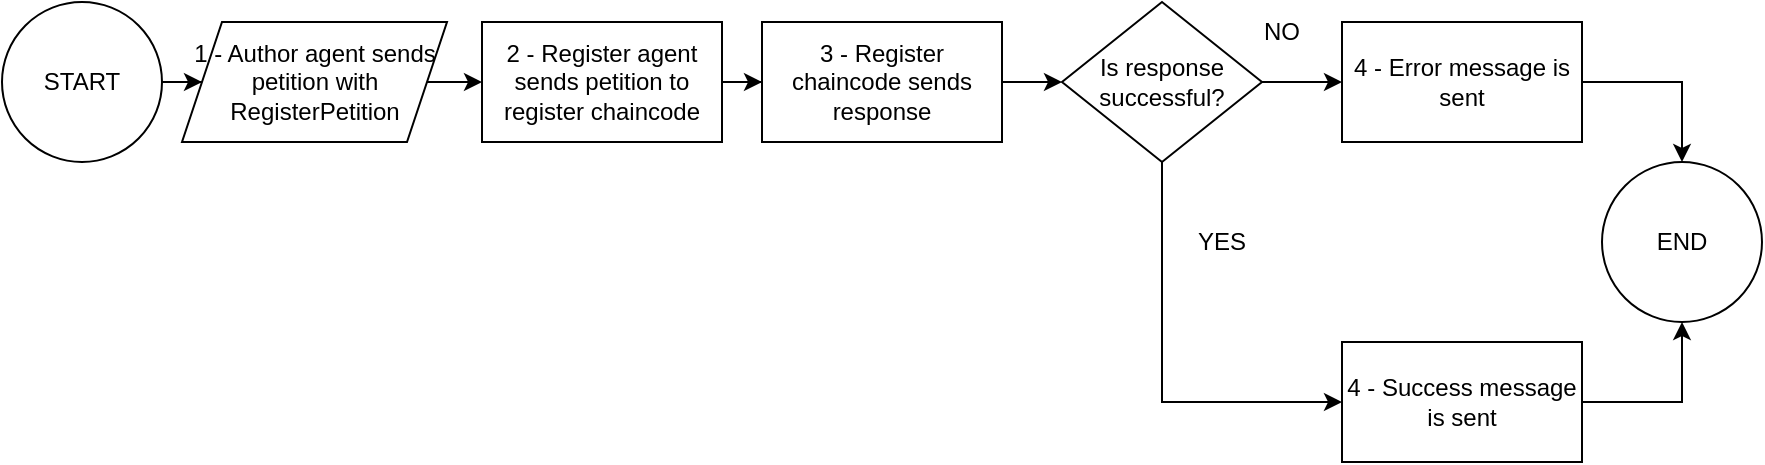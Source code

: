 <mxfile version="20.8.5" type="device"><diagram id="qTj_2lnPYw0TuUJodjDH" name="Página-1"><mxGraphModel dx="794" dy="683" grid="1" gridSize="10" guides="1" tooltips="1" connect="1" arrows="1" fold="1" page="1" pageScale="1" pageWidth="1169" pageHeight="827" math="0" shadow="0"><root><mxCell id="0"/><mxCell id="1" parent="0"/><mxCell id="BZ1KU8LNCJj4OqcyOwoE-4" style="edgeStyle=orthogonalEdgeStyle;rounded=0;orthogonalLoop=1;jettySize=auto;html=1;exitX=1;exitY=0.5;exitDx=0;exitDy=0;" parent="1" source="BZ1KU8LNCJj4OqcyOwoE-2" target="BZ1KU8LNCJj4OqcyOwoE-3" edge="1"><mxGeometry relative="1" as="geometry"/></mxCell><mxCell id="BZ1KU8LNCJj4OqcyOwoE-2" value="START" style="ellipse;whiteSpace=wrap;html=1;aspect=fixed;" parent="1" vertex="1"><mxGeometry x="220" y="110" width="80" height="80" as="geometry"/></mxCell><mxCell id="BZ1KU8LNCJj4OqcyOwoE-6" style="edgeStyle=orthogonalEdgeStyle;rounded=0;orthogonalLoop=1;jettySize=auto;html=1;exitX=1;exitY=0.5;exitDx=0;exitDy=0;entryX=0;entryY=0.5;entryDx=0;entryDy=0;" parent="1" source="BZ1KU8LNCJj4OqcyOwoE-3" target="BZ1KU8LNCJj4OqcyOwoE-5" edge="1"><mxGeometry relative="1" as="geometry"/></mxCell><mxCell id="BZ1KU8LNCJj4OqcyOwoE-3" value="&lt;div&gt;1 - Author agent sends petition with RegisterPetition&lt;br&gt;&lt;/div&gt;" style="shape=parallelogram;perimeter=parallelogramPerimeter;whiteSpace=wrap;html=1;fixedSize=1;" parent="1" vertex="1"><mxGeometry x="310" y="120" width="132.5" height="60" as="geometry"/></mxCell><mxCell id="BZ1KU8LNCJj4OqcyOwoE-8" style="edgeStyle=orthogonalEdgeStyle;rounded=0;orthogonalLoop=1;jettySize=auto;html=1;exitX=1;exitY=0.5;exitDx=0;exitDy=0;" parent="1" source="BZ1KU8LNCJj4OqcyOwoE-5" target="BZ1KU8LNCJj4OqcyOwoE-7" edge="1"><mxGeometry relative="1" as="geometry"/></mxCell><mxCell id="BZ1KU8LNCJj4OqcyOwoE-5" value="2 - Register agent sends petition to register chaincode" style="rounded=0;whiteSpace=wrap;html=1;" parent="1" vertex="1"><mxGeometry x="460" y="120" width="120" height="60" as="geometry"/></mxCell><mxCell id="BZ1KU8LNCJj4OqcyOwoE-10" style="edgeStyle=orthogonalEdgeStyle;rounded=0;orthogonalLoop=1;jettySize=auto;html=1;exitX=1;exitY=0.5;exitDx=0;exitDy=0;entryX=0;entryY=0.5;entryDx=0;entryDy=0;" parent="1" source="BZ1KU8LNCJj4OqcyOwoE-7" target="BZ1KU8LNCJj4OqcyOwoE-9" edge="1"><mxGeometry relative="1" as="geometry"/></mxCell><mxCell id="BZ1KU8LNCJj4OqcyOwoE-7" value="3 - Register chaincode sends response" style="rounded=0;whiteSpace=wrap;html=1;" parent="1" vertex="1"><mxGeometry x="600" y="120" width="120" height="60" as="geometry"/></mxCell><mxCell id="BZ1KU8LNCJj4OqcyOwoE-14" style="edgeStyle=orthogonalEdgeStyle;rounded=0;orthogonalLoop=1;jettySize=auto;html=1;exitX=1;exitY=0.5;exitDx=0;exitDy=0;" parent="1" source="BZ1KU8LNCJj4OqcyOwoE-9" target="BZ1KU8LNCJj4OqcyOwoE-11" edge="1"><mxGeometry relative="1" as="geometry"/></mxCell><mxCell id="BZ1KU8LNCJj4OqcyOwoE-15" style="edgeStyle=orthogonalEdgeStyle;rounded=0;orthogonalLoop=1;jettySize=auto;html=1;exitX=0.5;exitY=1;exitDx=0;exitDy=0;entryX=0;entryY=0.5;entryDx=0;entryDy=0;" parent="1" source="BZ1KU8LNCJj4OqcyOwoE-9" target="BZ1KU8LNCJj4OqcyOwoE-13" edge="1"><mxGeometry relative="1" as="geometry"><mxPoint x="800" y="280" as="targetPoint"/></mxGeometry></mxCell><mxCell id="BZ1KU8LNCJj4OqcyOwoE-9" value="Is response successful?" style="rhombus;whiteSpace=wrap;html=1;" parent="1" vertex="1"><mxGeometry x="750" y="110" width="100" height="80" as="geometry"/></mxCell><mxCell id="BZ1KU8LNCJj4OqcyOwoE-18" style="edgeStyle=orthogonalEdgeStyle;rounded=0;orthogonalLoop=1;jettySize=auto;html=1;exitX=1;exitY=0.5;exitDx=0;exitDy=0;entryX=0.5;entryY=0;entryDx=0;entryDy=0;" parent="1" source="BZ1KU8LNCJj4OqcyOwoE-11" target="BZ1KU8LNCJj4OqcyOwoE-17" edge="1"><mxGeometry relative="1" as="geometry"><mxPoint x="1120" y="190" as="targetPoint"/></mxGeometry></mxCell><mxCell id="BZ1KU8LNCJj4OqcyOwoE-11" value="4 - Error message is sent" style="rounded=0;whiteSpace=wrap;html=1;" parent="1" vertex="1"><mxGeometry x="890" y="120" width="120" height="60" as="geometry"/></mxCell><mxCell id="BZ1KU8LNCJj4OqcyOwoE-19" style="edgeStyle=orthogonalEdgeStyle;rounded=0;orthogonalLoop=1;jettySize=auto;html=1;exitX=1;exitY=0.5;exitDx=0;exitDy=0;entryX=0.5;entryY=1;entryDx=0;entryDy=0;" parent="1" source="BZ1KU8LNCJj4OqcyOwoE-13" target="BZ1KU8LNCJj4OqcyOwoE-17" edge="1"><mxGeometry relative="1" as="geometry"><mxPoint x="1120" y="270" as="targetPoint"/></mxGeometry></mxCell><mxCell id="BZ1KU8LNCJj4OqcyOwoE-13" value="4 - Success message is sent" style="rounded=0;whiteSpace=wrap;html=1;" parent="1" vertex="1"><mxGeometry x="890" y="280" width="120" height="60" as="geometry"/></mxCell><mxCell id="BZ1KU8LNCJj4OqcyOwoE-17" value="END" style="ellipse;whiteSpace=wrap;html=1;aspect=fixed;" parent="1" vertex="1"><mxGeometry x="1020" y="190" width="80" height="80" as="geometry"/></mxCell><mxCell id="eRCtBOKE4Mqv5NJQXYR9-1" value="NO" style="text;html=1;strokeColor=none;fillColor=none;align=center;verticalAlign=middle;whiteSpace=wrap;rounded=0;" vertex="1" parent="1"><mxGeometry x="830" y="110" width="60" height="30" as="geometry"/></mxCell><mxCell id="eRCtBOKE4Mqv5NJQXYR9-2" value="YES" style="text;html=1;strokeColor=none;fillColor=none;align=center;verticalAlign=middle;whiteSpace=wrap;rounded=0;" vertex="1" parent="1"><mxGeometry x="800" y="215" width="60" height="30" as="geometry"/></mxCell></root></mxGraphModel></diagram></mxfile>